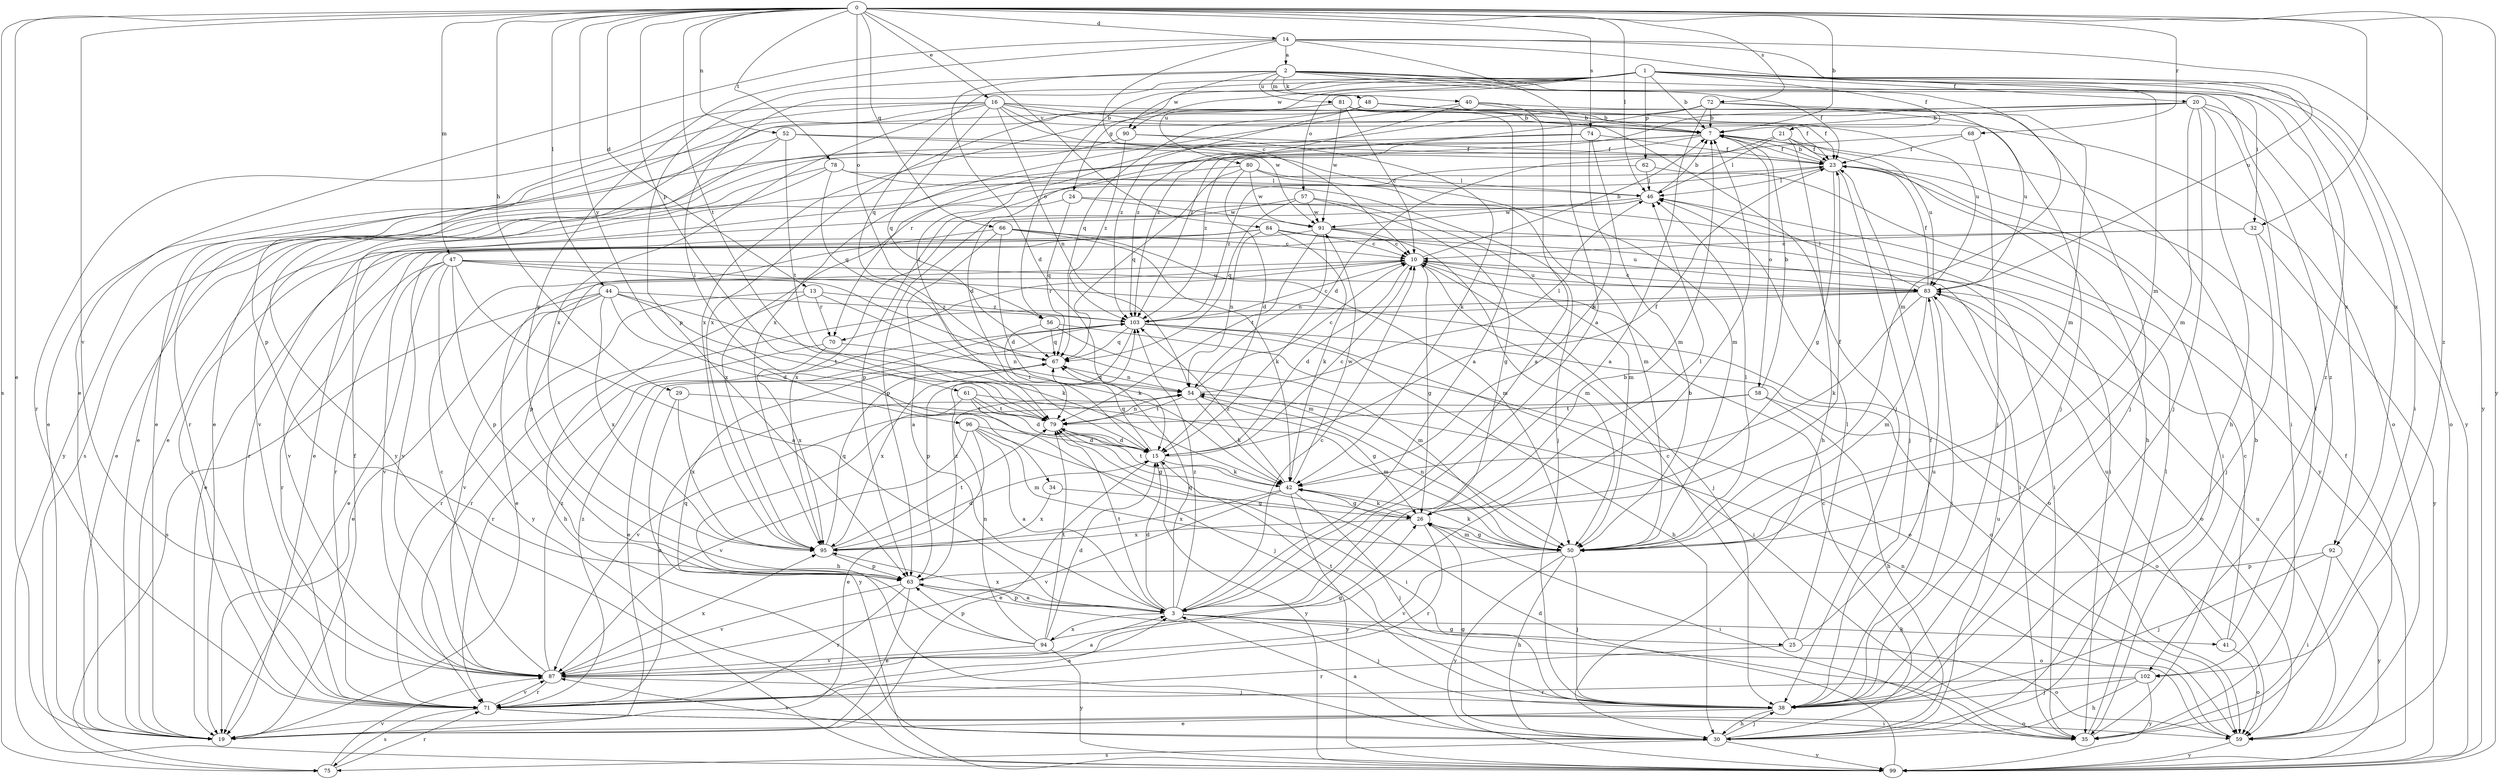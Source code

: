 strict digraph  {
0;
1;
2;
3;
7;
10;
13;
14;
15;
16;
19;
20;
21;
23;
24;
25;
26;
29;
30;
32;
34;
35;
38;
40;
41;
42;
44;
46;
47;
48;
50;
52;
54;
56;
57;
58;
59;
61;
62;
63;
66;
67;
68;
70;
71;
72;
74;
75;
78;
79;
80;
81;
83;
84;
87;
90;
91;
92;
94;
95;
96;
99;
102;
103;
0 -> 7  [label=b];
0 -> 13  [label=d];
0 -> 14  [label=d];
0 -> 16  [label=e];
0 -> 19  [label=e];
0 -> 29  [label=h];
0 -> 32  [label=i];
0 -> 44  [label=l];
0 -> 46  [label=l];
0 -> 47  [label=m];
0 -> 52  [label=n];
0 -> 56  [label=o];
0 -> 61  [label=p];
0 -> 66  [label=q];
0 -> 68  [label=r];
0 -> 72  [label=s];
0 -> 74  [label=s];
0 -> 75  [label=s];
0 -> 78  [label=t];
0 -> 79  [label=t];
0 -> 84  [label=v];
0 -> 87  [label=v];
0 -> 96  [label=y];
0 -> 99  [label=y];
0 -> 102  [label=z];
1 -> 7  [label=b];
1 -> 20  [label=f];
1 -> 21  [label=f];
1 -> 24  [label=g];
1 -> 32  [label=i];
1 -> 34  [label=i];
1 -> 56  [label=o];
1 -> 57  [label=o];
1 -> 62  [label=p];
1 -> 67  [label=q];
1 -> 80  [label=u];
1 -> 90  [label=w];
1 -> 92  [label=x];
1 -> 99  [label=y];
1 -> 102  [label=z];
2 -> 15  [label=d];
2 -> 23  [label=f];
2 -> 35  [label=i];
2 -> 40  [label=k];
2 -> 48  [label=m];
2 -> 50  [label=m];
2 -> 63  [label=p];
2 -> 81  [label=u];
2 -> 90  [label=w];
2 -> 92  [label=x];
2 -> 102  [label=z];
3 -> 7  [label=b];
3 -> 10  [label=c];
3 -> 15  [label=d];
3 -> 25  [label=g];
3 -> 38  [label=j];
3 -> 41  [label=k];
3 -> 63  [label=p];
3 -> 67  [label=q];
3 -> 79  [label=t];
3 -> 94  [label=x];
3 -> 95  [label=x];
3 -> 103  [label=z];
7 -> 23  [label=f];
7 -> 30  [label=h];
7 -> 58  [label=o];
7 -> 70  [label=r];
7 -> 75  [label=s];
7 -> 103  [label=z];
10 -> 7  [label=b];
10 -> 15  [label=d];
10 -> 19  [label=e];
10 -> 26  [label=g];
10 -> 38  [label=j];
10 -> 70  [label=r];
10 -> 83  [label=u];
13 -> 30  [label=h];
13 -> 42  [label=k];
13 -> 70  [label=r];
13 -> 71  [label=r];
13 -> 103  [label=z];
14 -> 2  [label=a];
14 -> 3  [label=a];
14 -> 10  [label=c];
14 -> 19  [label=e];
14 -> 50  [label=m];
14 -> 63  [label=p];
14 -> 83  [label=u];
14 -> 99  [label=y];
15 -> 10  [label=c];
15 -> 19  [label=e];
15 -> 23  [label=f];
15 -> 42  [label=k];
15 -> 67  [label=q];
15 -> 99  [label=y];
16 -> 7  [label=b];
16 -> 19  [label=e];
16 -> 23  [label=f];
16 -> 38  [label=j];
16 -> 54  [label=n];
16 -> 59  [label=o];
16 -> 63  [label=p];
16 -> 67  [label=q];
16 -> 71  [label=r];
16 -> 91  [label=w];
16 -> 95  [label=x];
19 -> 23  [label=f];
20 -> 7  [label=b];
20 -> 19  [label=e];
20 -> 30  [label=h];
20 -> 35  [label=i];
20 -> 38  [label=j];
20 -> 50  [label=m];
20 -> 59  [label=o];
20 -> 103  [label=z];
21 -> 15  [label=d];
21 -> 23  [label=f];
21 -> 30  [label=h];
21 -> 46  [label=l];
21 -> 83  [label=u];
23 -> 7  [label=b];
23 -> 19  [label=e];
23 -> 26  [label=g];
23 -> 35  [label=i];
23 -> 38  [label=j];
23 -> 46  [label=l];
24 -> 35  [label=i];
24 -> 67  [label=q];
24 -> 91  [label=w];
24 -> 95  [label=x];
25 -> 10  [label=c];
25 -> 46  [label=l];
25 -> 59  [label=o];
25 -> 71  [label=r];
25 -> 83  [label=u];
26 -> 23  [label=f];
26 -> 35  [label=i];
26 -> 42  [label=k];
26 -> 46  [label=l];
26 -> 50  [label=m];
26 -> 71  [label=r];
26 -> 95  [label=x];
29 -> 79  [label=t];
29 -> 95  [label=x];
29 -> 99  [label=y];
30 -> 3  [label=a];
30 -> 10  [label=c];
30 -> 26  [label=g];
30 -> 38  [label=j];
30 -> 75  [label=s];
30 -> 83  [label=u];
30 -> 87  [label=v];
30 -> 99  [label=y];
32 -> 10  [label=c];
32 -> 38  [label=j];
32 -> 87  [label=v];
32 -> 99  [label=y];
34 -> 26  [label=g];
34 -> 95  [label=x];
35 -> 7  [label=b];
35 -> 46  [label=l];
38 -> 19  [label=e];
38 -> 23  [label=f];
38 -> 30  [label=h];
38 -> 79  [label=t];
40 -> 3  [label=a];
40 -> 7  [label=b];
40 -> 38  [label=j];
40 -> 95  [label=x];
40 -> 103  [label=z];
41 -> 10  [label=c];
41 -> 23  [label=f];
41 -> 59  [label=o];
41 -> 83  [label=u];
42 -> 26  [label=g];
42 -> 38  [label=j];
42 -> 79  [label=t];
42 -> 87  [label=v];
42 -> 91  [label=w];
42 -> 95  [label=x];
42 -> 99  [label=y];
42 -> 103  [label=z];
44 -> 15  [label=d];
44 -> 19  [label=e];
44 -> 42  [label=k];
44 -> 75  [label=s];
44 -> 79  [label=t];
44 -> 87  [label=v];
44 -> 95  [label=x];
44 -> 103  [label=z];
46 -> 7  [label=b];
46 -> 63  [label=p];
46 -> 71  [label=r];
46 -> 91  [label=w];
47 -> 3  [label=a];
47 -> 19  [label=e];
47 -> 50  [label=m];
47 -> 59  [label=o];
47 -> 63  [label=p];
47 -> 71  [label=r];
47 -> 83  [label=u];
47 -> 87  [label=v];
47 -> 99  [label=y];
48 -> 7  [label=b];
48 -> 23  [label=f];
48 -> 67  [label=q];
48 -> 83  [label=u];
48 -> 95  [label=x];
48 -> 103  [label=z];
50 -> 26  [label=g];
50 -> 30  [label=h];
50 -> 38  [label=j];
50 -> 42  [label=k];
50 -> 46  [label=l];
50 -> 54  [label=n];
50 -> 87  [label=v];
50 -> 99  [label=y];
52 -> 19  [label=e];
52 -> 23  [label=f];
52 -> 50  [label=m];
52 -> 79  [label=t];
52 -> 99  [label=y];
54 -> 10  [label=c];
54 -> 26  [label=g];
54 -> 42  [label=k];
54 -> 46  [label=l];
54 -> 67  [label=q];
54 -> 79  [label=t];
56 -> 50  [label=m];
56 -> 59  [label=o];
56 -> 67  [label=q];
56 -> 79  [label=t];
57 -> 26  [label=g];
57 -> 50  [label=m];
57 -> 67  [label=q];
57 -> 91  [label=w];
57 -> 95  [label=x];
58 -> 7  [label=b];
58 -> 30  [label=h];
58 -> 59  [label=o];
58 -> 79  [label=t];
58 -> 87  [label=v];
59 -> 23  [label=f];
59 -> 54  [label=n];
59 -> 83  [label=u];
59 -> 99  [label=y];
61 -> 15  [label=d];
61 -> 30  [label=h];
61 -> 38  [label=j];
61 -> 50  [label=m];
61 -> 79  [label=t];
62 -> 46  [label=l];
62 -> 99  [label=y];
62 -> 103  [label=z];
63 -> 3  [label=a];
63 -> 19  [label=e];
63 -> 59  [label=o];
63 -> 71  [label=r];
63 -> 87  [label=v];
63 -> 103  [label=z];
66 -> 3  [label=a];
66 -> 10  [label=c];
66 -> 15  [label=d];
66 -> 42  [label=k];
66 -> 50  [label=m];
66 -> 63  [label=p];
67 -> 54  [label=n];
67 -> 95  [label=x];
68 -> 19  [label=e];
68 -> 23  [label=f];
68 -> 38  [label=j];
70 -> 54  [label=n];
70 -> 71  [label=r];
70 -> 95  [label=x];
71 -> 3  [label=a];
71 -> 35  [label=i];
71 -> 54  [label=n];
71 -> 59  [label=o];
71 -> 75  [label=s];
71 -> 87  [label=v];
71 -> 103  [label=z];
72 -> 3  [label=a];
72 -> 7  [label=b];
72 -> 50  [label=m];
72 -> 79  [label=t];
72 -> 83  [label=u];
72 -> 103  [label=z];
74 -> 15  [label=d];
74 -> 23  [label=f];
74 -> 42  [label=k];
74 -> 50  [label=m];
74 -> 99  [label=y];
75 -> 71  [label=r];
75 -> 87  [label=v];
78 -> 19  [label=e];
78 -> 38  [label=j];
78 -> 46  [label=l];
78 -> 67  [label=q];
78 -> 87  [label=v];
79 -> 15  [label=d];
79 -> 26  [label=g];
79 -> 54  [label=n];
80 -> 15  [label=d];
80 -> 46  [label=l];
80 -> 50  [label=m];
80 -> 63  [label=p];
80 -> 67  [label=q];
80 -> 91  [label=w];
81 -> 3  [label=a];
81 -> 7  [label=b];
81 -> 10  [label=c];
81 -> 19  [label=e];
81 -> 38  [label=j];
81 -> 91  [label=w];
81 -> 95  [label=x];
83 -> 10  [label=c];
83 -> 23  [label=f];
83 -> 38  [label=j];
83 -> 42  [label=k];
83 -> 46  [label=l];
83 -> 50  [label=m];
83 -> 59  [label=o];
83 -> 71  [label=r];
83 -> 103  [label=z];
84 -> 10  [label=c];
84 -> 19  [label=e];
84 -> 35  [label=i];
84 -> 42  [label=k];
84 -> 54  [label=n];
84 -> 71  [label=r];
84 -> 83  [label=u];
84 -> 87  [label=v];
87 -> 3  [label=a];
87 -> 10  [label=c];
87 -> 26  [label=g];
87 -> 38  [label=j];
87 -> 71  [label=r];
87 -> 95  [label=x];
87 -> 103  [label=z];
90 -> 23  [label=f];
90 -> 42  [label=k];
90 -> 71  [label=r];
90 -> 103  [label=z];
91 -> 10  [label=c];
91 -> 35  [label=i];
91 -> 50  [label=m];
91 -> 54  [label=n];
91 -> 71  [label=r];
91 -> 79  [label=t];
92 -> 35  [label=i];
92 -> 38  [label=j];
92 -> 63  [label=p];
92 -> 99  [label=y];
94 -> 7  [label=b];
94 -> 15  [label=d];
94 -> 54  [label=n];
94 -> 63  [label=p];
94 -> 67  [label=q];
94 -> 79  [label=t];
94 -> 87  [label=v];
94 -> 99  [label=y];
95 -> 15  [label=d];
95 -> 63  [label=p];
95 -> 67  [label=q];
95 -> 79  [label=t];
96 -> 3  [label=a];
96 -> 15  [label=d];
96 -> 19  [label=e];
96 -> 35  [label=i];
96 -> 50  [label=m];
96 -> 87  [label=v];
99 -> 15  [label=d];
102 -> 30  [label=h];
102 -> 38  [label=j];
102 -> 71  [label=r];
102 -> 99  [label=y];
103 -> 10  [label=c];
103 -> 19  [label=e];
103 -> 30  [label=h];
103 -> 35  [label=i];
103 -> 59  [label=o];
103 -> 63  [label=p];
103 -> 67  [label=q];
}
